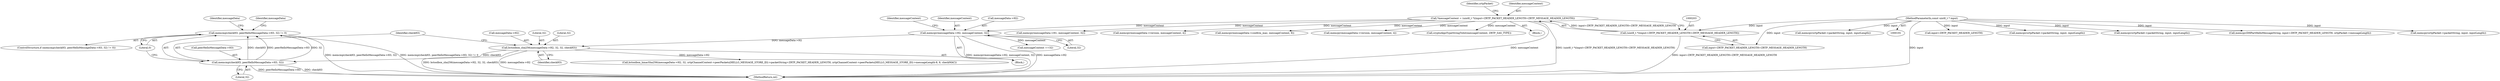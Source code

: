 digraph "0_bzrtp_bbb1e6e2f467ee4bd7b9a8c800e4f07343d7d99b@API" {
"1000665" [label="(Call,memcmp(checkH3, peerHelloMessageData->H3, 32) != 0)"];
"1000666" [label="(Call,memcmp(checkH3, peerHelloMessageData->H3, 32))"];
"1000657" [label="(Call,bctoolbox_sha256(messageData->H2, 32, 32, checkH3))"];
"1000624" [label="(Call,memcpy(messageData->H2, messageContent, 32))"];
"1000200" [label="(Call,*messageContent = (uint8_t *)(input+ZRTP_PACKET_HEADER_LENGTH+ZRTP_MESSAGE_HEADER_LENGTH))"];
"1000202" [label="(Call,(uint8_t *)(input+ZRTP_PACKET_HEADER_LENGTH+ZRTP_MESSAGE_HEADER_LENGTH))"];
"1000194" [label="(MethodParameterIn,const uint8_t * input)"];
"1000663" [label="(Identifier,checkH3)"];
"1000675" [label="(Identifier,messageData)"];
"1000680" [label="(Identifier,messageData)"];
"1000211" [label="(Identifier,zrtpPacket)"];
"1000200" [label="(Call,*messageContent = (uint8_t *)(input+ZRTP_PACKET_HEADER_LENGTH+ZRTP_MESSAGE_HEADER_LENGTH))"];
"1000661" [label="(Literal,32)"];
"1000658" [label="(Call,messageData->H2)"];
"1000945" [label="(Call,memcpy(messageData->H1, messageContent, 32))"];
"1000668" [label="(Call,peerHelloMessageData->H3)"];
"1000631" [label="(Identifier,messageContent)"];
"1000202" [label="(Call,(uint8_t *)(input+ZRTP_PACKET_HEADER_LENGTH+ZRTP_MESSAGE_HEADER_LENGTH))"];
"1000608" [label="(Block,)"];
"1001080" [label="(Call,input+ZRTP_PACKET_HEADER_LENGTH)"];
"1000630" [label="(Call,messageContent +=32)"];
"1000891" [label="(Call,memcpy(zrtpPacket->packetString, input, inputLength))"];
"1000629" [label="(Literal,32)"];
"1000201" [label="(Identifier,messageContent)"];
"1000224" [label="(Call,memcpy(messageData->version, messageContent, 4))"];
"1000662" [label="(Literal,32)"];
"1000678" [label="(Call,bctoolbox_hmacSha256(messageData->H2, 32, zrtpChannelContext->peerPackets[HELLO_MESSAGE_STORE_ID]->packetString+ZRTP_PACKET_HEADER_LENGTH, zrtpChannelContext->peerPackets[HELLO_MESSAGE_STORE_ID]->messageLength-8, 8, checkMAC))"];
"1000588" [label="(Call,memcpy(zrtpPacket->packetString, input, inputLength))"];
"1001078" [label="(Call,memcpy(DHPartHelloMessageString, input+ZRTP_PACKET_HEADER_LENGTH, zrtpPacket->messageLength))"];
"1000671" [label="(Literal,32)"];
"1000628" [label="(Identifier,messageContent)"];
"1001379" [label="(Call,memcpy(messageData->confirm_mac, messageContent, 8))"];
"1001941" [label="(Call,memcpy(messageData->version, messageContent, 4))"];
"1000664" [label="(ControlStructure,if (memcmp(checkH3, peerHelloMessageData->H3, 32) != 0))"];
"1000672" [label="(Literal,0)"];
"1000667" [label="(Identifier,checkH3)"];
"1000625" [label="(Call,messageData->H2)"];
"1000812" [label="(Call,cryptoAlgoTypeStringToInt(messageContent, ZRTP_SAS_TYPE))"];
"1000204" [label="(Call,input+ZRTP_PACKET_HEADER_LENGTH+ZRTP_MESSAGE_HEADER_LENGTH)"];
"1001915" [label="(Call,memcpy(zrtpPacket->packetString, input, inputLength))"];
"1001966" [label="(MethodReturn,int)"];
"1000197" [label="(Block,)"];
"1000666" [label="(Call,memcmp(checkH3, peerHelloMessageData->H3, 32))"];
"1000657" [label="(Call,bctoolbox_sha256(messageData->H2, 32, 32, checkH3))"];
"1000624" [label="(Call,memcpy(messageData->H2, messageContent, 32))"];
"1001285" [label="(Call,memcpy(zrtpPacket->packetString, input, inputLength))"];
"1000665" [label="(Call,memcmp(checkH3, peerHelloMessageData->H3, 32) != 0)"];
"1000194" [label="(MethodParameterIn,const uint8_t * input)"];
"1000665" -> "1000664"  [label="AST: "];
"1000665" -> "1000672"  [label="CFG: "];
"1000666" -> "1000665"  [label="AST: "];
"1000672" -> "1000665"  [label="AST: "];
"1000675" -> "1000665"  [label="CFG: "];
"1000680" -> "1000665"  [label="CFG: "];
"1000665" -> "1001966"  [label="DDG: memcmp(checkH3, peerHelloMessageData->H3, 32)"];
"1000665" -> "1001966"  [label="DDG: memcmp(checkH3, peerHelloMessageData->H3, 32) != 0"];
"1000666" -> "1000665"  [label="DDG: checkH3"];
"1000666" -> "1000665"  [label="DDG: peerHelloMessageData->H3"];
"1000666" -> "1000665"  [label="DDG: 32"];
"1000666" -> "1000671"  [label="CFG: "];
"1000667" -> "1000666"  [label="AST: "];
"1000668" -> "1000666"  [label="AST: "];
"1000671" -> "1000666"  [label="AST: "];
"1000672" -> "1000666"  [label="CFG: "];
"1000666" -> "1001966"  [label="DDG: peerHelloMessageData->H3"];
"1000666" -> "1001966"  [label="DDG: checkH3"];
"1000657" -> "1000666"  [label="DDG: checkH3"];
"1000657" -> "1000608"  [label="AST: "];
"1000657" -> "1000663"  [label="CFG: "];
"1000658" -> "1000657"  [label="AST: "];
"1000661" -> "1000657"  [label="AST: "];
"1000662" -> "1000657"  [label="AST: "];
"1000663" -> "1000657"  [label="AST: "];
"1000667" -> "1000657"  [label="CFG: "];
"1000657" -> "1001966"  [label="DDG: messageData->H2"];
"1000657" -> "1001966"  [label="DDG: bctoolbox_sha256(messageData->H2, 32, 32, checkH3)"];
"1000624" -> "1000657"  [label="DDG: messageData->H2"];
"1000657" -> "1000678"  [label="DDG: messageData->H2"];
"1000624" -> "1000608"  [label="AST: "];
"1000624" -> "1000629"  [label="CFG: "];
"1000625" -> "1000624"  [label="AST: "];
"1000628" -> "1000624"  [label="AST: "];
"1000629" -> "1000624"  [label="AST: "];
"1000631" -> "1000624"  [label="CFG: "];
"1000624" -> "1001966"  [label="DDG: memcpy(messageData->H2, messageContent, 32)"];
"1000624" -> "1001966"  [label="DDG: messageData->H2"];
"1000200" -> "1000624"  [label="DDG: messageContent"];
"1000624" -> "1000630"  [label="DDG: messageContent"];
"1000200" -> "1000197"  [label="AST: "];
"1000200" -> "1000202"  [label="CFG: "];
"1000201" -> "1000200"  [label="AST: "];
"1000202" -> "1000200"  [label="AST: "];
"1000211" -> "1000200"  [label="CFG: "];
"1000200" -> "1001966"  [label="DDG: messageContent"];
"1000200" -> "1001966"  [label="DDG: (uint8_t *)(input+ZRTP_PACKET_HEADER_LENGTH+ZRTP_MESSAGE_HEADER_LENGTH)"];
"1000202" -> "1000200"  [label="DDG: input+ZRTP_PACKET_HEADER_LENGTH+ZRTP_MESSAGE_HEADER_LENGTH"];
"1000200" -> "1000224"  [label="DDG: messageContent"];
"1000200" -> "1000812"  [label="DDG: messageContent"];
"1000200" -> "1000945"  [label="DDG: messageContent"];
"1000200" -> "1001379"  [label="DDG: messageContent"];
"1000200" -> "1001941"  [label="DDG: messageContent"];
"1000202" -> "1000204"  [label="CFG: "];
"1000203" -> "1000202"  [label="AST: "];
"1000204" -> "1000202"  [label="AST: "];
"1000202" -> "1001966"  [label="DDG: input+ZRTP_PACKET_HEADER_LENGTH+ZRTP_MESSAGE_HEADER_LENGTH"];
"1000194" -> "1000202"  [label="DDG: input"];
"1000194" -> "1000191"  [label="AST: "];
"1000194" -> "1001966"  [label="DDG: input"];
"1000194" -> "1000204"  [label="DDG: input"];
"1000194" -> "1000588"  [label="DDG: input"];
"1000194" -> "1000891"  [label="DDG: input"];
"1000194" -> "1001078"  [label="DDG: input"];
"1000194" -> "1001080"  [label="DDG: input"];
"1000194" -> "1001285"  [label="DDG: input"];
"1000194" -> "1001915"  [label="DDG: input"];
}
